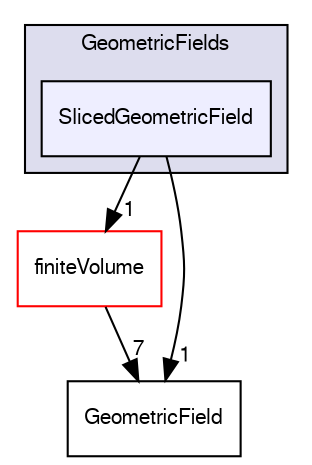 digraph "src/OpenFOAM/fields/GeometricFields/SlicedGeometricField" {
  bgcolor=transparent;
  compound=true
  node [ fontsize="10", fontname="FreeSans"];
  edge [ labelfontsize="10", labelfontname="FreeSans"];
  subgraph clusterdir_99558e6cce2e782cc8c86fe4c767e1e1 {
    graph [ bgcolor="#ddddee", pencolor="black", label="GeometricFields" fontname="FreeSans", fontsize="10", URL="dir_99558e6cce2e782cc8c86fe4c767e1e1.html"]
  dir_5403329cc97bfc28bfbeddd45da2aeca [shape=box, label="SlicedGeometricField", style="filled", fillcolor="#eeeeff", pencolor="black", URL="dir_5403329cc97bfc28bfbeddd45da2aeca.html"];
  }
  dir_9bd15774b555cf7259a6fa18f99fe99b [shape=box label="finiteVolume" color="red" URL="dir_9bd15774b555cf7259a6fa18f99fe99b.html"];
  dir_cd8c242dbf9349898a9b717387ebe031 [shape=box label="GeometricField" URL="dir_cd8c242dbf9349898a9b717387ebe031.html"];
  dir_9bd15774b555cf7259a6fa18f99fe99b->dir_cd8c242dbf9349898a9b717387ebe031 [headlabel="7", labeldistance=1.5 headhref="dir_000749_001894.html"];
  dir_5403329cc97bfc28bfbeddd45da2aeca->dir_9bd15774b555cf7259a6fa18f99fe99b [headlabel="1", labeldistance=1.5 headhref="dir_001902_000749.html"];
  dir_5403329cc97bfc28bfbeddd45da2aeca->dir_cd8c242dbf9349898a9b717387ebe031 [headlabel="1", labeldistance=1.5 headhref="dir_001902_001894.html"];
}

